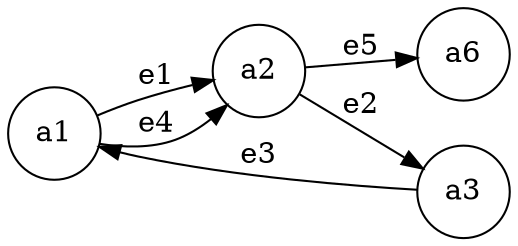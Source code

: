digraph finite_state_machine {
rankdir=LR;
node [shape = circle];
a1->a2[label="e1"];
a2->a3[label="e2"];
a3->a1[label="e3"];
a1->a2[label="e4"];
a2->a6[label="e5"];
}
